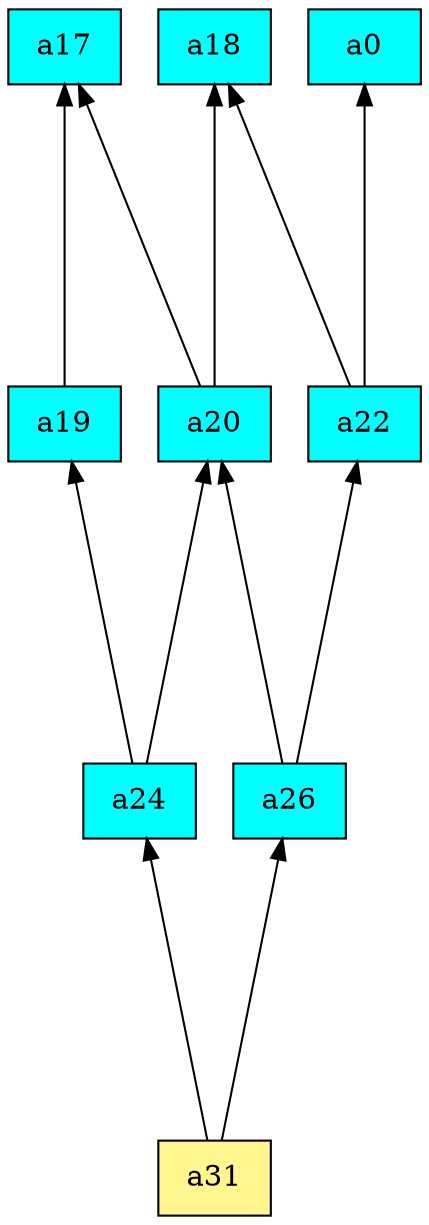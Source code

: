 digraph G {
rankdir=BT;ranksep="2.0";
"a20" [shape=record,fillcolor=cyan,style=filled,label="{a20}"];
"a17" [shape=record,fillcolor=cyan,style=filled,label="{a17}"];
"a26" [shape=record,fillcolor=cyan,style=filled,label="{a26}"];
"a19" [shape=record,fillcolor=cyan,style=filled,label="{a19}"];
"a24" [shape=record,fillcolor=cyan,style=filled,label="{a24}"];
"a18" [shape=record,fillcolor=cyan,style=filled,label="{a18}"];
"a0" [shape=record,fillcolor=cyan,style=filled,label="{a0}"];
"a31" [shape=record,fillcolor=khaki1,style=filled,label="{a31}"];
"a22" [shape=record,fillcolor=cyan,style=filled,label="{a22}"];
"a20" -> "a18"
"a20" -> "a17"
"a26" -> "a20"
"a26" -> "a22"
"a19" -> "a17"
"a24" -> "a19"
"a24" -> "a20"
"a31" -> "a26"
"a31" -> "a24"
"a22" -> "a0"
"a22" -> "a18"
}